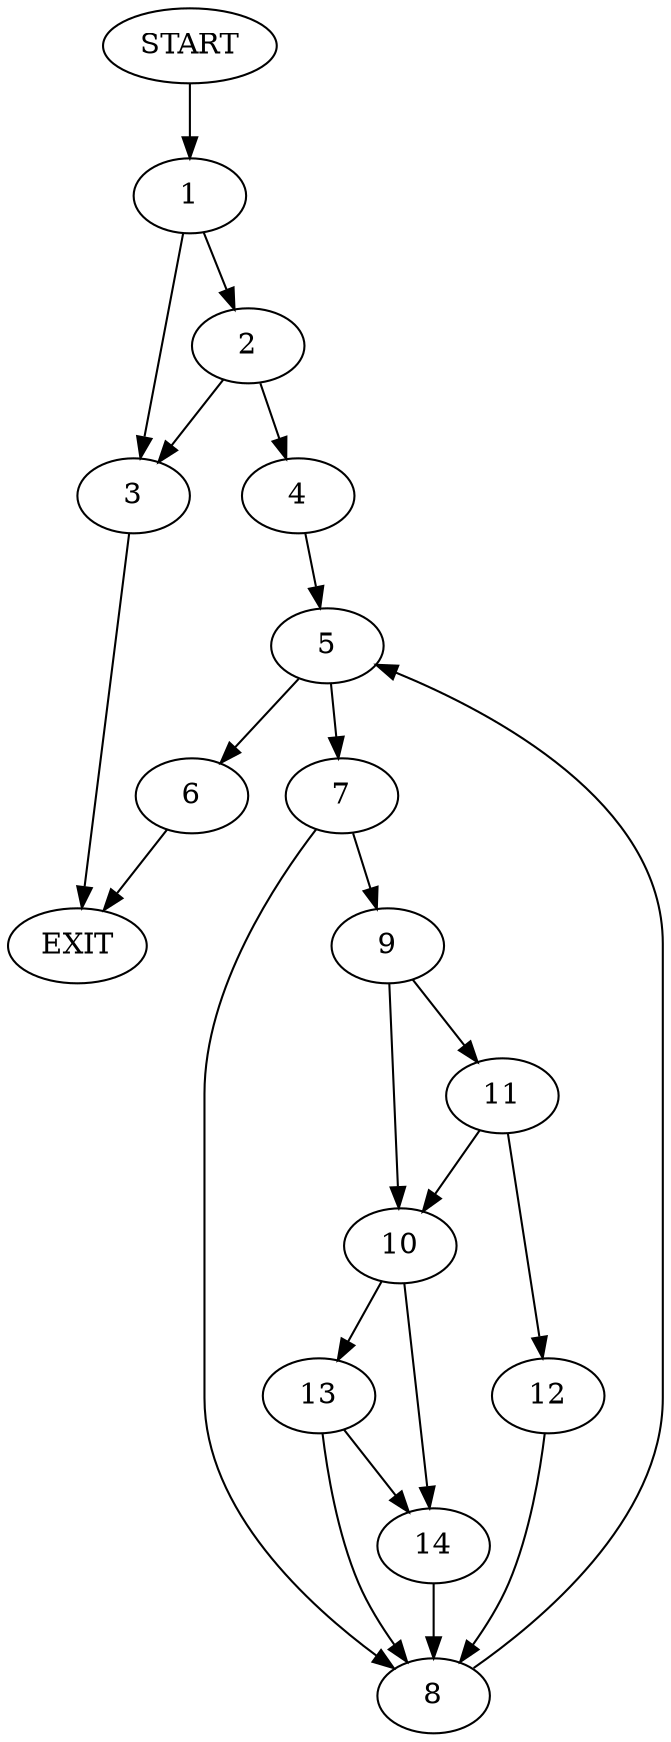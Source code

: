 digraph {
0 [label="START"]
15 [label="EXIT"]
0 -> 1
1 -> 2
1 -> 3
2 -> 4
2 -> 3
3 -> 15
4 -> 5
5 -> 6
5 -> 7
7 -> 8
7 -> 9
6 -> 15
9 -> 10
9 -> 11
8 -> 5
11 -> 10
11 -> 12
10 -> 13
10 -> 14
12 -> 8
13 -> 8
13 -> 14
14 -> 8
}
